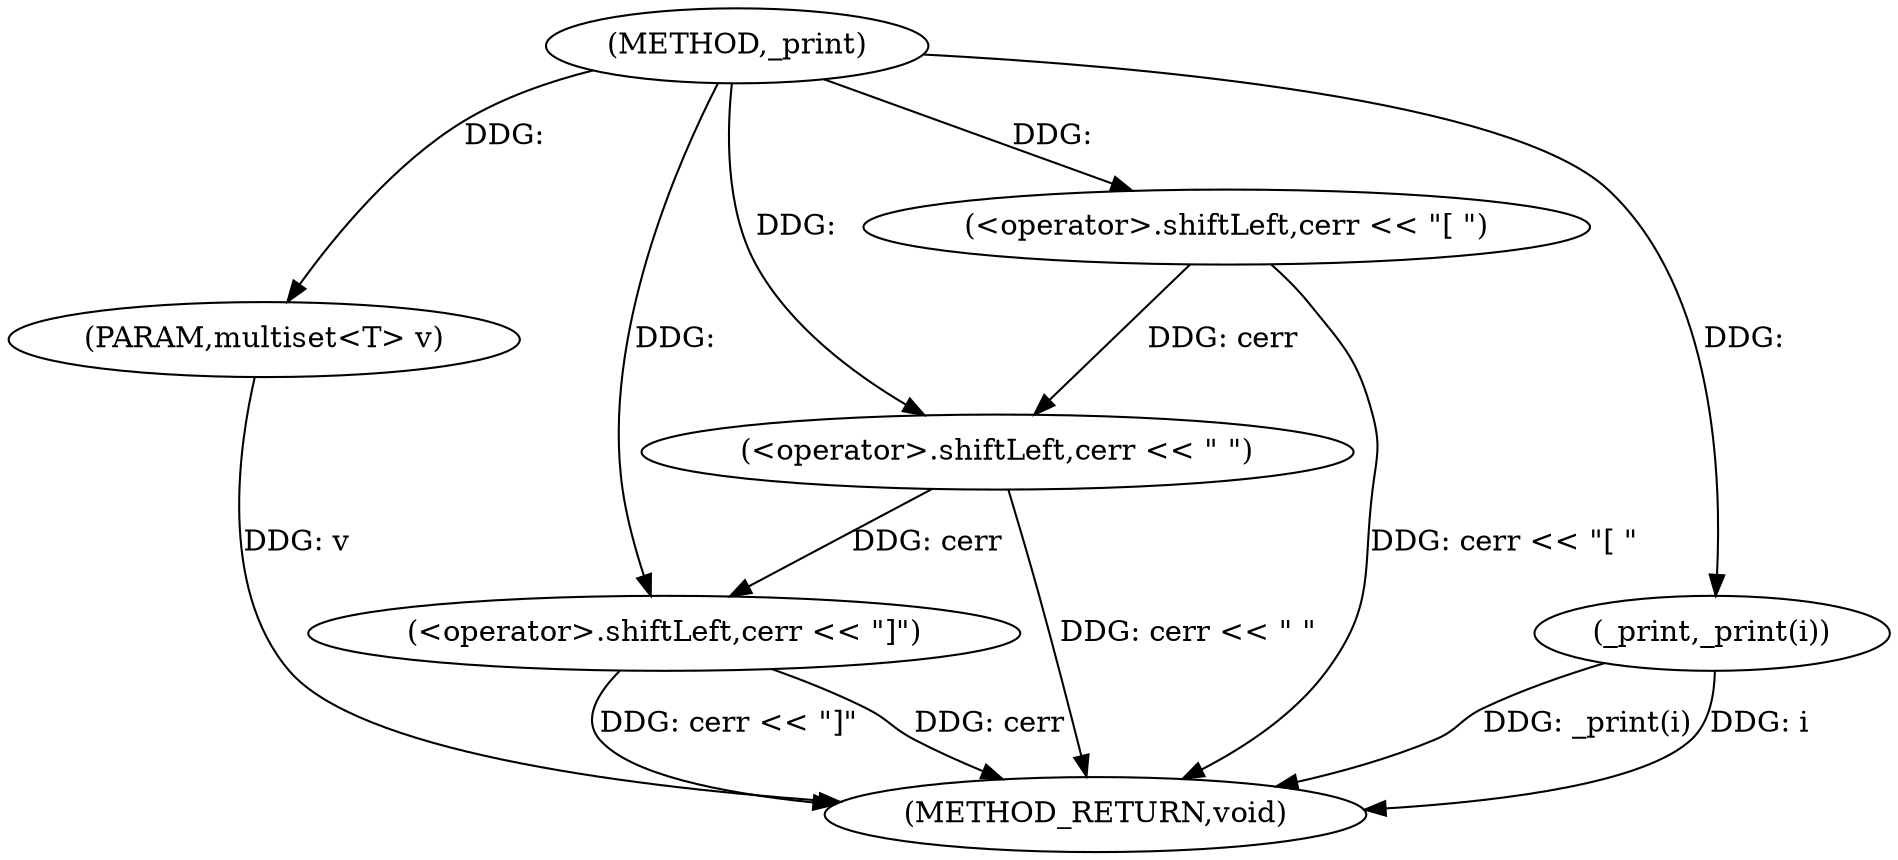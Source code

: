 digraph "_print" {  
"1000245" [label = "(METHOD,_print)" ]
"1000261" [label = "(METHOD_RETURN,void)" ]
"1000246" [label = "(PARAM,multiset<T> v)" ]
"1000248" [label = "(<operator>.shiftLeft,cerr << \"[ \")" ]
"1000258" [label = "(<operator>.shiftLeft,cerr << \"]\")" ]
"1000253" [label = "(_print,_print(i))" ]
"1000255" [label = "(<operator>.shiftLeft,cerr << \" \")" ]
  "1000246" -> "1000261"  [ label = "DDG: v"] 
  "1000248" -> "1000261"  [ label = "DDG: cerr << \"[ \""] 
  "1000253" -> "1000261"  [ label = "DDG: _print(i)"] 
  "1000255" -> "1000261"  [ label = "DDG: cerr << \" \""] 
  "1000258" -> "1000261"  [ label = "DDG: cerr"] 
  "1000258" -> "1000261"  [ label = "DDG: cerr << \"]\""] 
  "1000253" -> "1000261"  [ label = "DDG: i"] 
  "1000245" -> "1000246"  [ label = "DDG: "] 
  "1000245" -> "1000248"  [ label = "DDG: "] 
  "1000255" -> "1000258"  [ label = "DDG: cerr"] 
  "1000245" -> "1000258"  [ label = "DDG: "] 
  "1000245" -> "1000253"  [ label = "DDG: "] 
  "1000248" -> "1000255"  [ label = "DDG: cerr"] 
  "1000245" -> "1000255"  [ label = "DDG: "] 
}
